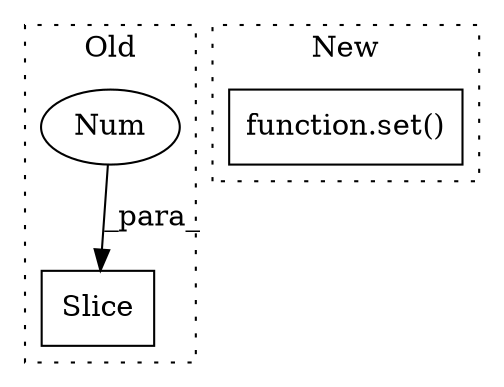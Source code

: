 digraph G {
subgraph cluster0 {
1 [label="Slice" a="80" s="3047" l="1" shape="box"];
3 [label="Num" a="76" s="3048" l="1" shape="ellipse"];
label = "Old";
style="dotted";
}
subgraph cluster1 {
2 [label="function.set()" a="75" s="3550,3562" l="4,1" shape="box"];
label = "New";
style="dotted";
}
3 -> 1 [label="_para_"];
}